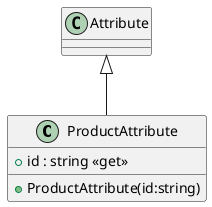 @startuml
class ProductAttribute {
    + ProductAttribute(id:string)
    + id : string <<get>>
}
Attribute <|-- ProductAttribute
@enduml
